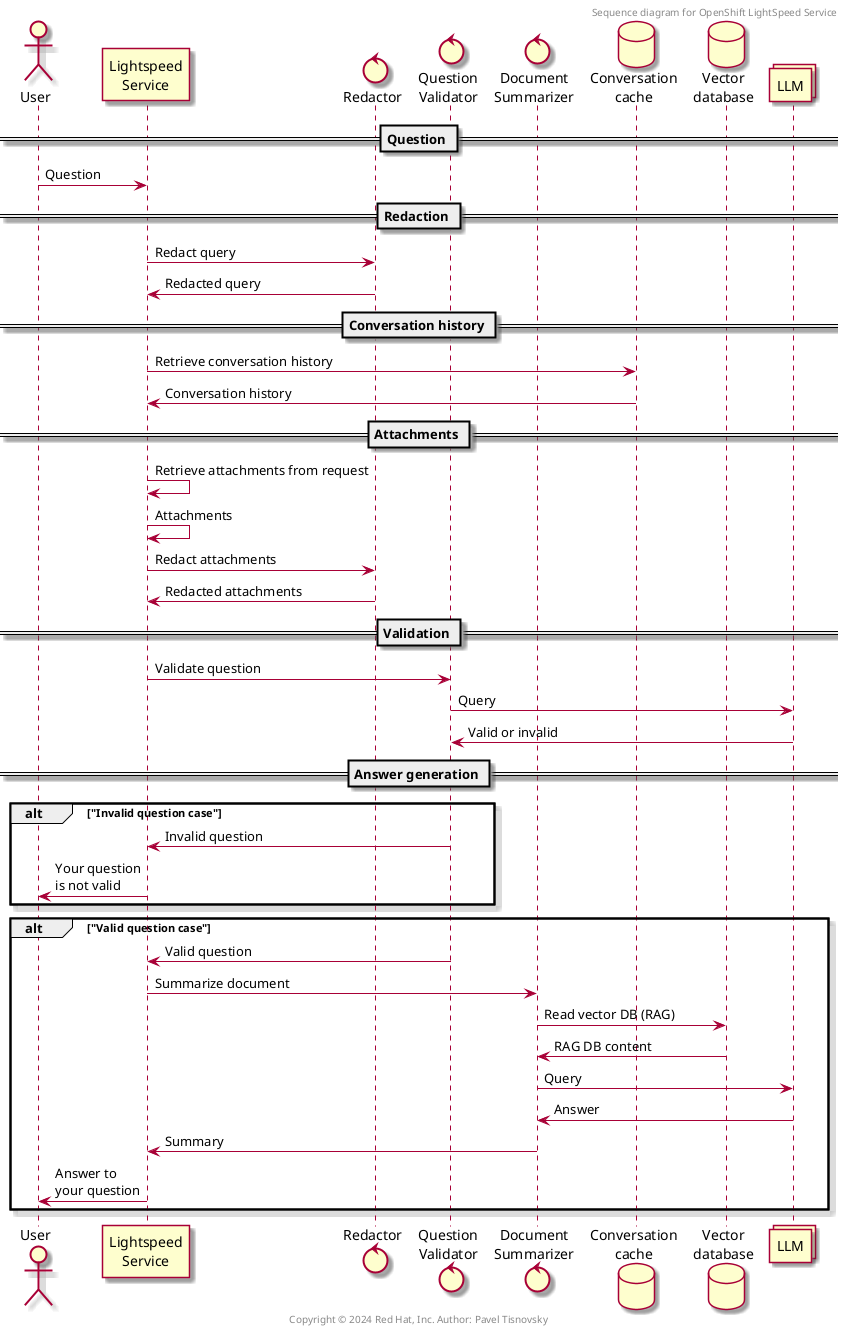 //
// vim:syntax=plantuml
//

// Generate PNG image with sequence diagram by using the following command:
// java -jar plantuml.jar sequence_diagram.uml
//
// Generate SVG drawing with sequence diagram by using the following command:
// java -jar plantuml.jar -tsvg sequence_diagram.uml

@startuml
skin rose

header Sequence diagram for OpenShift LightSpeed Service
footer Copyright © 2024 Red Hat, Inc. Author: Pavel Tisnovsky

actor "User" as user
participant "Lightspeed\nService" as ols
control "Redactor" as redactor
control "Question\nValidator" as question_validator
control "Document\nSummarizer" as document_summarizer
database "Conversation\ncache" as cache
database "Vector\ndatabase" as vector_db
collections "LLM" as llm

== Question ==

user -> ols: Question

== Redaction ==

ols -> redactor: Redact query
redactor -> ols: Redacted query

== Conversation history ==

ols -> cache: Retrieve conversation history
cache -> ols: Conversation history

== Attachments ==

ols -> ols: Retrieve attachments from request
ols -> ols: Attachments
ols -> redactor: Redact attachments
redactor -> ols: Redacted attachments

== Validation ==

ols -> question_validator: Validate question
question_validator -> llm: Query
llm -> question_validator: Valid or invalid

== Answer generation ==

alt "Invalid question case"
question_validator -> ols: Invalid question
ols -> user: Your question\nis not valid
end

alt "Valid question case"
question_validator -> ols: Valid question
ols -> document_summarizer: Summarize document
document_summarizer -> vector_db: Read vector DB (RAG)
vector_db -> document_summarizer: RAG DB content
document_summarizer -> llm: Query
llm -> document_summarizer: Answer
document_summarizer -> ols: Summary
ols -> user: Answer to\nyour question
end



@enduml
